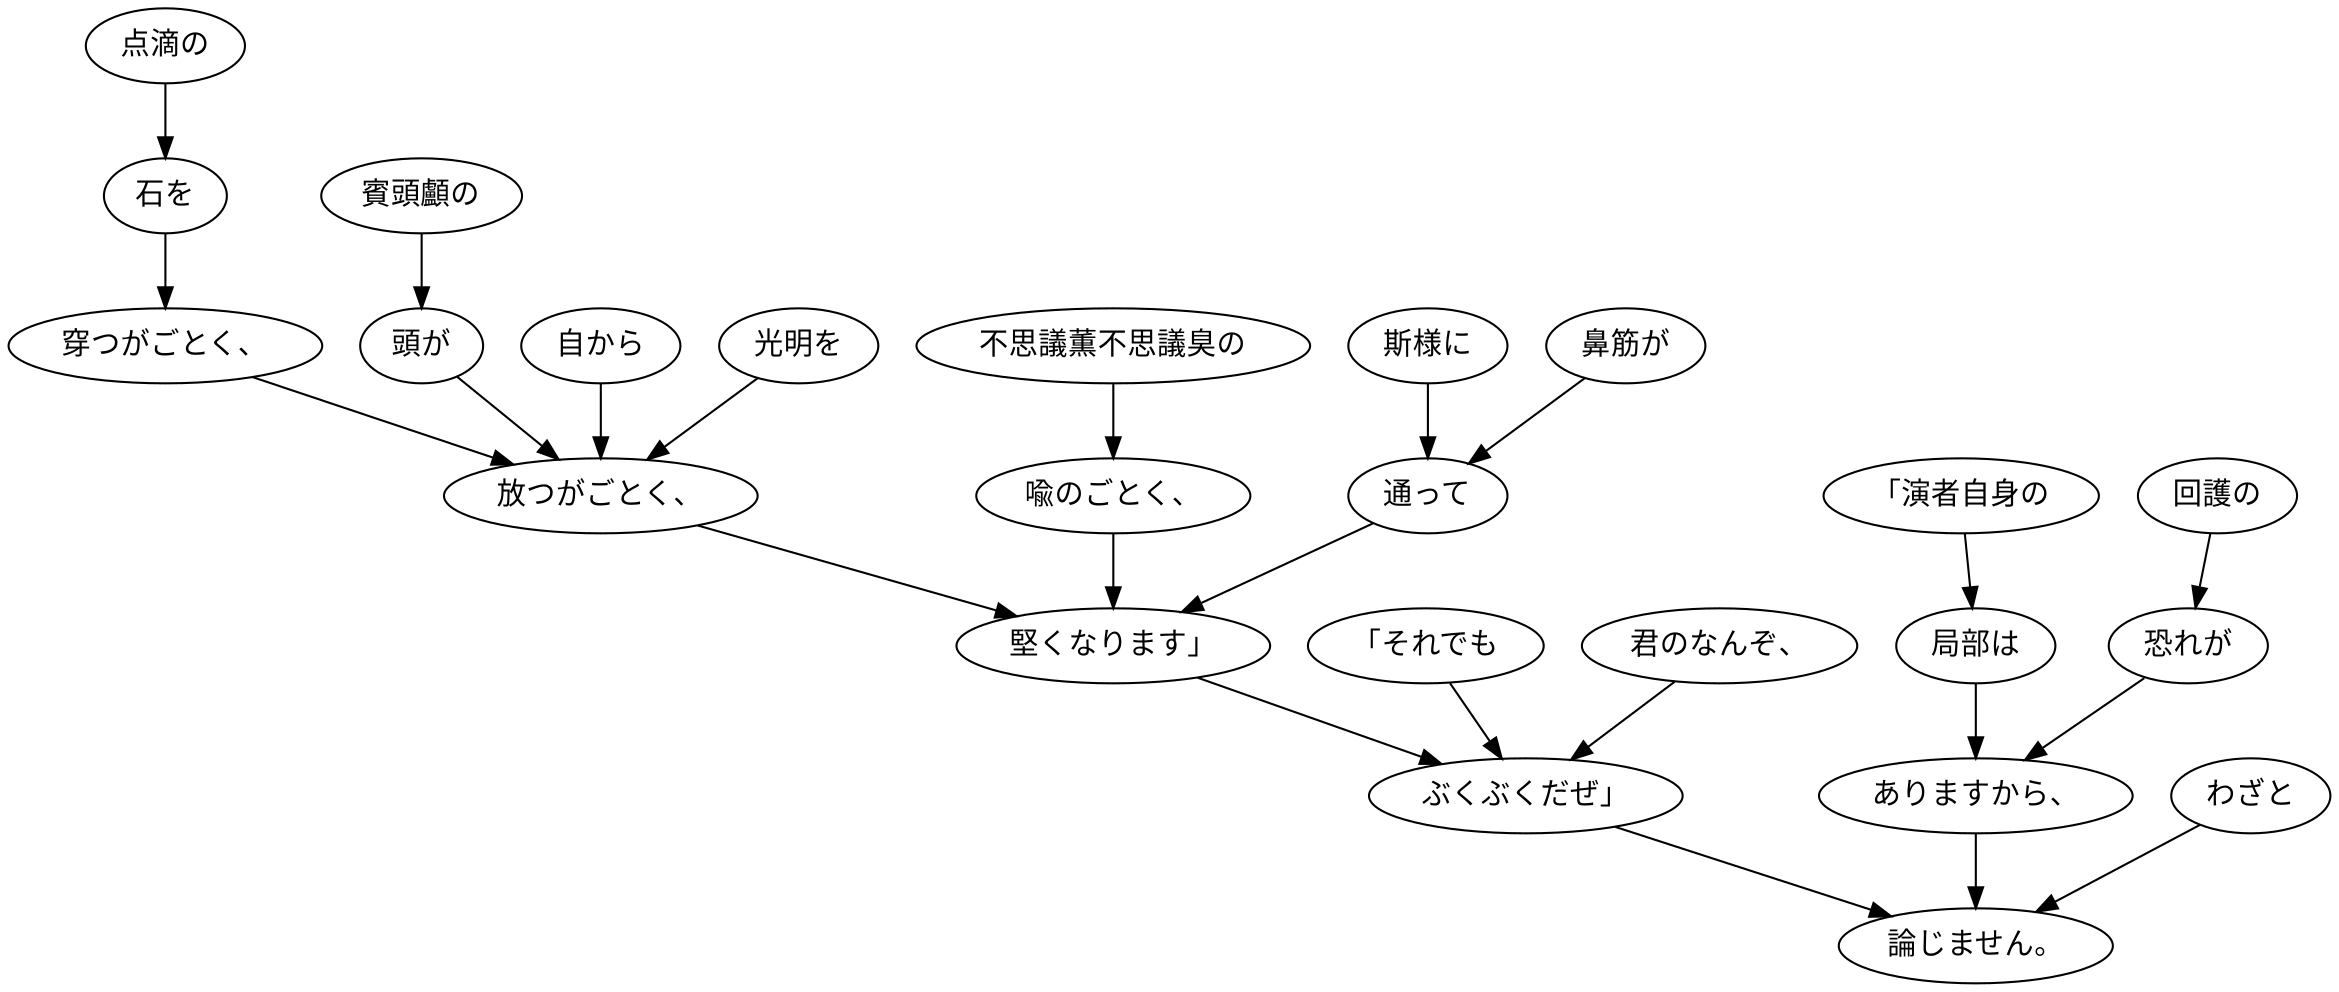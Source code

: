 digraph graph1983 {
	node0 [label="点滴の"];
	node1 [label="石を"];
	node2 [label="穿つがごとく、"];
	node3 [label="賓頭顱の"];
	node4 [label="頭が"];
	node5 [label="自から"];
	node6 [label="光明を"];
	node7 [label="放つがごとく、"];
	node8 [label="不思議薫不思議臭の"];
	node9 [label="喩のごとく、"];
	node10 [label="斯様に"];
	node11 [label="鼻筋が"];
	node12 [label="通って"];
	node13 [label="堅くなります」"];
	node14 [label="「それでも"];
	node15 [label="君のなんぞ、"];
	node16 [label="ぶくぶくだぜ」"];
	node17 [label="「演者自身の"];
	node18 [label="局部は"];
	node19 [label="回護の"];
	node20 [label="恐れが"];
	node21 [label="ありますから、"];
	node22 [label="わざと"];
	node23 [label="論じません。"];
	node0 -> node1;
	node1 -> node2;
	node2 -> node7;
	node3 -> node4;
	node4 -> node7;
	node5 -> node7;
	node6 -> node7;
	node7 -> node13;
	node8 -> node9;
	node9 -> node13;
	node10 -> node12;
	node11 -> node12;
	node12 -> node13;
	node13 -> node16;
	node14 -> node16;
	node15 -> node16;
	node16 -> node23;
	node17 -> node18;
	node18 -> node21;
	node19 -> node20;
	node20 -> node21;
	node21 -> node23;
	node22 -> node23;
}
